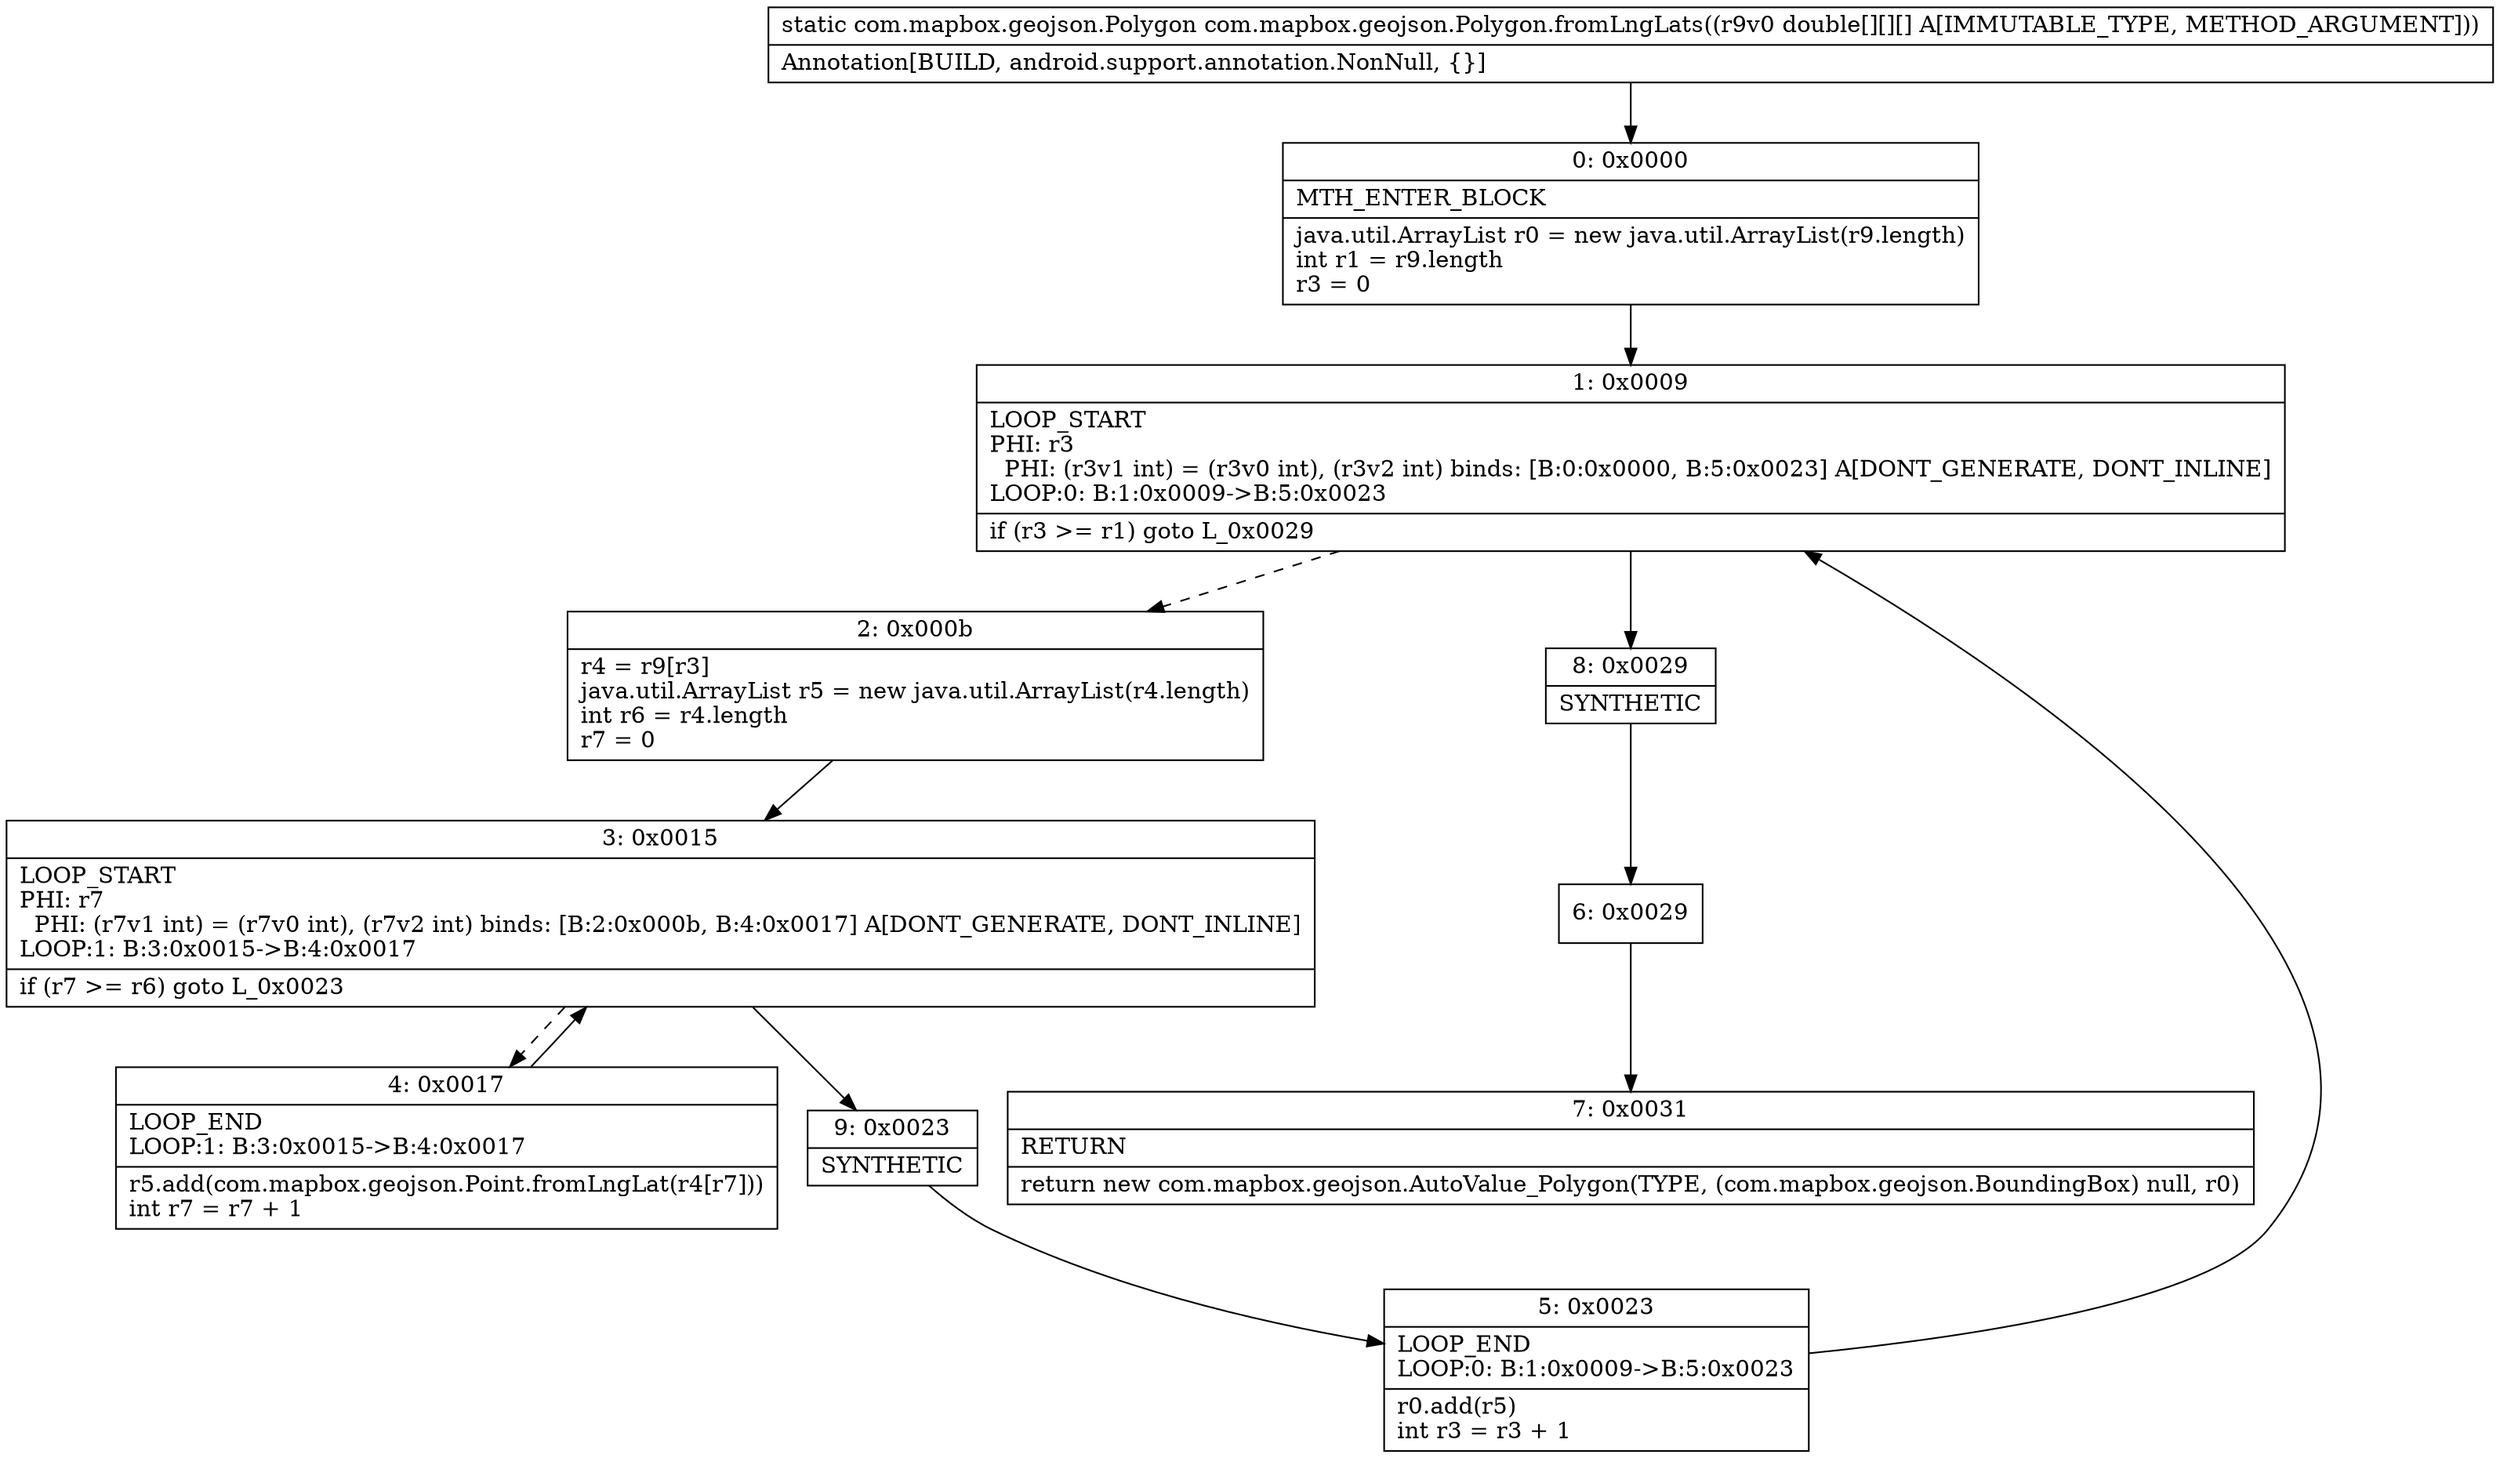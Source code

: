 digraph "CFG forcom.mapbox.geojson.Polygon.fromLngLats([[[D)Lcom\/mapbox\/geojson\/Polygon;" {
Node_0 [shape=record,label="{0\:\ 0x0000|MTH_ENTER_BLOCK\l|java.util.ArrayList r0 = new java.util.ArrayList(r9.length)\lint r1 = r9.length\lr3 = 0\l}"];
Node_1 [shape=record,label="{1\:\ 0x0009|LOOP_START\lPHI: r3 \l  PHI: (r3v1 int) = (r3v0 int), (r3v2 int) binds: [B:0:0x0000, B:5:0x0023] A[DONT_GENERATE, DONT_INLINE]\lLOOP:0: B:1:0x0009\-\>B:5:0x0023\l|if (r3 \>= r1) goto L_0x0029\l}"];
Node_2 [shape=record,label="{2\:\ 0x000b|r4 = r9[r3]\ljava.util.ArrayList r5 = new java.util.ArrayList(r4.length)\lint r6 = r4.length\lr7 = 0\l}"];
Node_3 [shape=record,label="{3\:\ 0x0015|LOOP_START\lPHI: r7 \l  PHI: (r7v1 int) = (r7v0 int), (r7v2 int) binds: [B:2:0x000b, B:4:0x0017] A[DONT_GENERATE, DONT_INLINE]\lLOOP:1: B:3:0x0015\-\>B:4:0x0017\l|if (r7 \>= r6) goto L_0x0023\l}"];
Node_4 [shape=record,label="{4\:\ 0x0017|LOOP_END\lLOOP:1: B:3:0x0015\-\>B:4:0x0017\l|r5.add(com.mapbox.geojson.Point.fromLngLat(r4[r7]))\lint r7 = r7 + 1\l}"];
Node_5 [shape=record,label="{5\:\ 0x0023|LOOP_END\lLOOP:0: B:1:0x0009\-\>B:5:0x0023\l|r0.add(r5)\lint r3 = r3 + 1\l}"];
Node_6 [shape=record,label="{6\:\ 0x0029}"];
Node_7 [shape=record,label="{7\:\ 0x0031|RETURN\l|return new com.mapbox.geojson.AutoValue_Polygon(TYPE, (com.mapbox.geojson.BoundingBox) null, r0)\l}"];
Node_8 [shape=record,label="{8\:\ 0x0029|SYNTHETIC\l}"];
Node_9 [shape=record,label="{9\:\ 0x0023|SYNTHETIC\l}"];
MethodNode[shape=record,label="{static com.mapbox.geojson.Polygon com.mapbox.geojson.Polygon.fromLngLats((r9v0 double[][][] A[IMMUTABLE_TYPE, METHOD_ARGUMENT]))  | Annotation[BUILD, android.support.annotation.NonNull, \{\}]\l}"];
MethodNode -> Node_0;
Node_0 -> Node_1;
Node_1 -> Node_2[style=dashed];
Node_1 -> Node_8;
Node_2 -> Node_3;
Node_3 -> Node_4[style=dashed];
Node_3 -> Node_9;
Node_4 -> Node_3;
Node_5 -> Node_1;
Node_6 -> Node_7;
Node_8 -> Node_6;
Node_9 -> Node_5;
}

